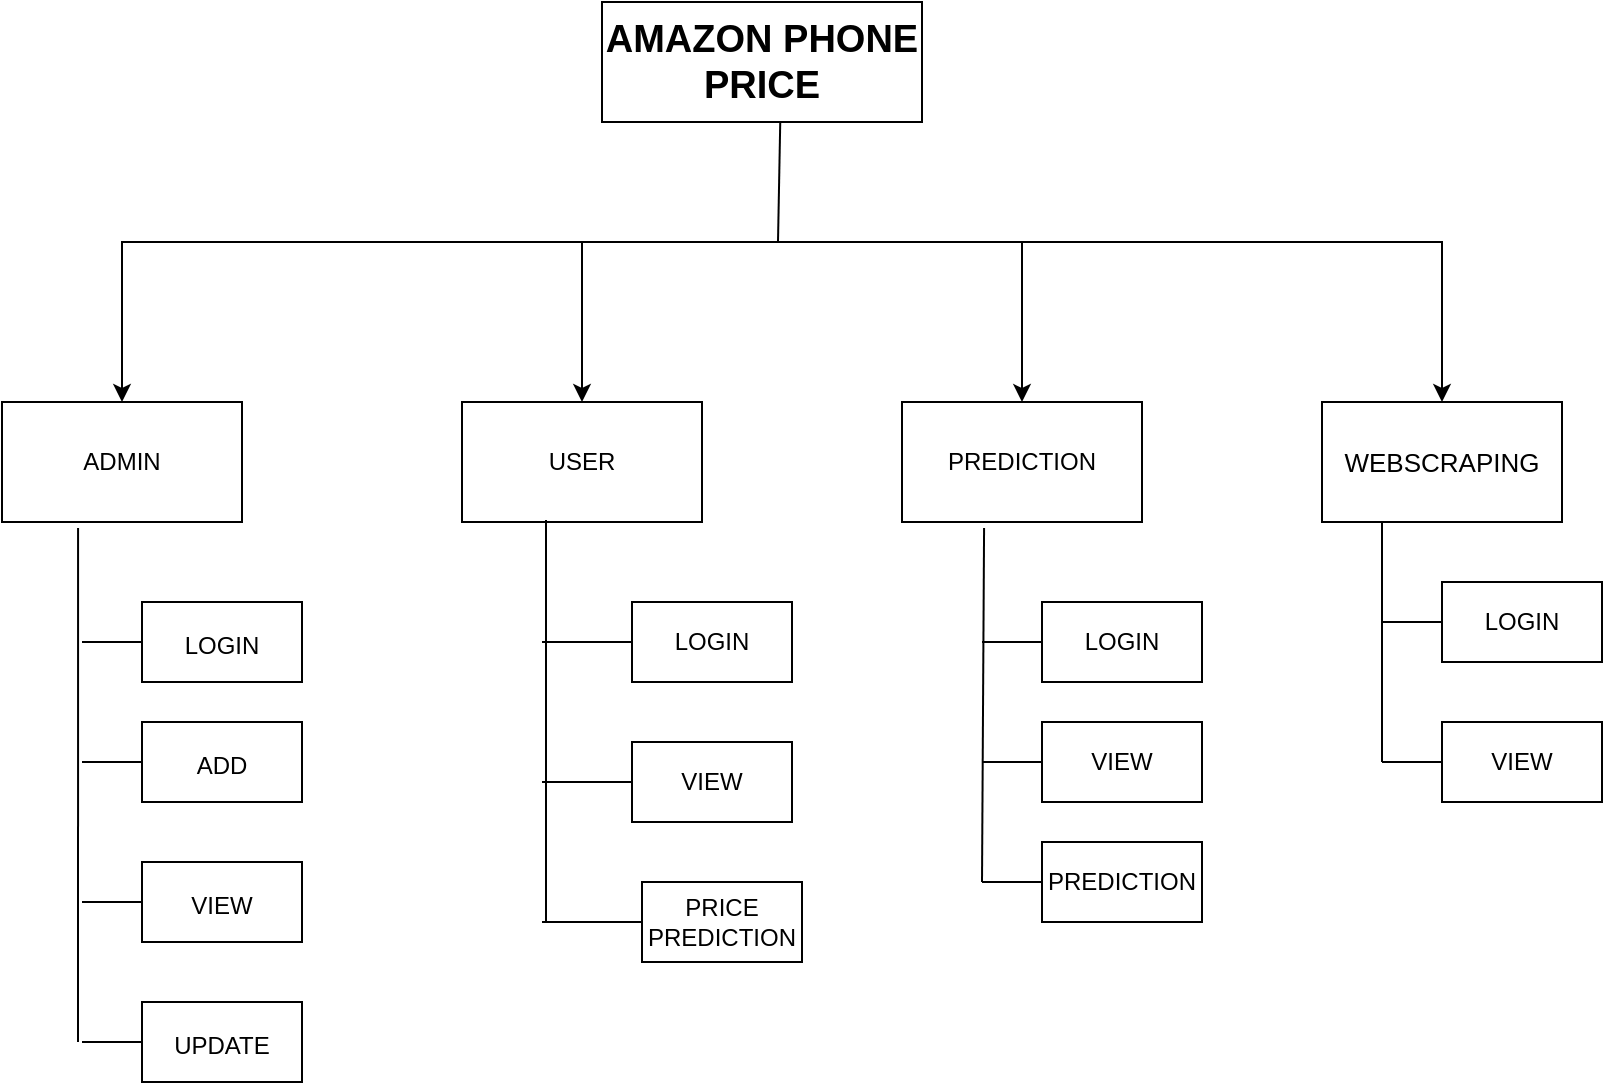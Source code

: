 <mxfile version="20.2.3" type="device"><diagram id="0E3eTkIIPjxxnIfPQdlF" name="Page-1"><mxGraphModel dx="868" dy="553" grid="1" gridSize="10" guides="1" tooltips="1" connect="1" arrows="1" fold="1" page="1" pageScale="1" pageWidth="850" pageHeight="1100" math="0" shadow="0"><root><mxCell id="0"/><mxCell id="1" parent="0"/><mxCell id="FFCBJYTEoeG31c-6jtbp-1" value="&lt;b style=&quot;font-size: 19px;&quot;&gt;AMAZON PHONE PRICE&lt;/b&gt;" style="rounded=0;whiteSpace=wrap;html=1;" vertex="1" parent="1"><mxGeometry x="330" y="40" width="160" height="60" as="geometry"/></mxCell><mxCell id="FFCBJYTEoeG31c-6jtbp-2" value="USER" style="rounded=0;whiteSpace=wrap;html=1;" vertex="1" parent="1"><mxGeometry x="260" y="240" width="120" height="60" as="geometry"/></mxCell><mxCell id="FFCBJYTEoeG31c-6jtbp-3" value="ADMIN" style="rounded=0;whiteSpace=wrap;html=1;" vertex="1" parent="1"><mxGeometry x="30" y="240" width="120" height="60" as="geometry"/></mxCell><mxCell id="FFCBJYTEoeG31c-6jtbp-4" value="PREDICTION" style="rounded=0;whiteSpace=wrap;html=1;" vertex="1" parent="1"><mxGeometry x="480" y="240" width="120" height="60" as="geometry"/></mxCell><mxCell id="FFCBJYTEoeG31c-6jtbp-5" value="&lt;font style=&quot;font-size: 13px;&quot;&gt;WEBSCRAPING&lt;/font&gt;" style="rounded=0;whiteSpace=wrap;html=1;" vertex="1" parent="1"><mxGeometry x="690" y="240" width="120" height="60" as="geometry"/></mxCell><mxCell id="FFCBJYTEoeG31c-6jtbp-6" value="" style="endArrow=classic;startArrow=classic;html=1;rounded=0;fontSize=16;exitX=0.5;exitY=0;exitDx=0;exitDy=0;entryX=0.5;entryY=0;entryDx=0;entryDy=0;" edge="1" parent="1" source="FFCBJYTEoeG31c-6jtbp-3" target="FFCBJYTEoeG31c-6jtbp-5"><mxGeometry width="50" height="50" relative="1" as="geometry"><mxPoint x="400" y="290" as="sourcePoint"/><mxPoint x="450" y="240" as="targetPoint"/><Array as="points"><mxPoint x="90" y="160"/><mxPoint x="750" y="160"/></Array></mxGeometry></mxCell><mxCell id="FFCBJYTEoeG31c-6jtbp-7" value="" style="endArrow=none;html=1;rounded=0;fontSize=16;entryX=0.557;entryY=1;entryDx=0;entryDy=0;entryPerimeter=0;" edge="1" parent="1" target="FFCBJYTEoeG31c-6jtbp-1"><mxGeometry width="50" height="50" relative="1" as="geometry"><mxPoint x="418" y="160" as="sourcePoint"/><mxPoint x="450" y="240" as="targetPoint"/></mxGeometry></mxCell><mxCell id="FFCBJYTEoeG31c-6jtbp-8" value="" style="endArrow=classic;html=1;rounded=0;fontSize=16;entryX=0.5;entryY=0;entryDx=0;entryDy=0;" edge="1" parent="1" target="FFCBJYTEoeG31c-6jtbp-4"><mxGeometry width="50" height="50" relative="1" as="geometry"><mxPoint x="540" y="160" as="sourcePoint"/><mxPoint x="450" y="240" as="targetPoint"/></mxGeometry></mxCell><mxCell id="FFCBJYTEoeG31c-6jtbp-9" value="" style="endArrow=classic;html=1;rounded=0;fontSize=16;entryX=0.5;entryY=0;entryDx=0;entryDy=0;" edge="1" parent="1" target="FFCBJYTEoeG31c-6jtbp-2"><mxGeometry width="50" height="50" relative="1" as="geometry"><mxPoint x="320" y="160" as="sourcePoint"/><mxPoint x="450" y="240" as="targetPoint"/></mxGeometry></mxCell><mxCell id="FFCBJYTEoeG31c-6jtbp-10" value="&lt;font style=&quot;font-size: 12px&quot;&gt;ADD&lt;/font&gt;" style="rounded=0;whiteSpace=wrap;html=1;fontSize=16;" vertex="1" parent="1"><mxGeometry x="100" y="400" width="80" height="40" as="geometry"/></mxCell><mxCell id="FFCBJYTEoeG31c-6jtbp-11" value="" style="endArrow=none;html=1;rounded=0;entryX=0.25;entryY=1;entryDx=0;entryDy=0;" edge="1" parent="1" target="FFCBJYTEoeG31c-6jtbp-5"><mxGeometry width="50" height="50" relative="1" as="geometry"><mxPoint x="720" y="420" as="sourcePoint"/><mxPoint x="760" y="310" as="targetPoint"/></mxGeometry></mxCell><mxCell id="FFCBJYTEoeG31c-6jtbp-12" value="LOGIN" style="rounded=0;whiteSpace=wrap;html=1;" vertex="1" parent="1"><mxGeometry x="750" y="330" width="80" height="40" as="geometry"/></mxCell><mxCell id="FFCBJYTEoeG31c-6jtbp-13" value="&lt;span style=&quot;font-size: 12px&quot;&gt;LOGIN&lt;/span&gt;" style="rounded=0;whiteSpace=wrap;html=1;fontSize=16;" vertex="1" parent="1"><mxGeometry x="100" y="340" width="80" height="40" as="geometry"/></mxCell><mxCell id="FFCBJYTEoeG31c-6jtbp-14" value="&lt;span style=&quot;font-size: 12px&quot;&gt;VIEW&lt;/span&gt;" style="rounded=0;whiteSpace=wrap;html=1;fontSize=16;" vertex="1" parent="1"><mxGeometry x="100" y="470" width="80" height="40" as="geometry"/></mxCell><mxCell id="FFCBJYTEoeG31c-6jtbp-15" value="&lt;font style=&quot;font-size: 12px&quot;&gt;UPDATE&lt;/font&gt;" style="rounded=0;whiteSpace=wrap;html=1;fontSize=16;" vertex="1" parent="1"><mxGeometry x="100" y="540" width="80" height="40" as="geometry"/></mxCell><mxCell id="FFCBJYTEoeG31c-6jtbp-16" value="" style="endArrow=none;html=1;entryX=0.317;entryY=1.05;entryDx=0;entryDy=0;entryPerimeter=0;" edge="1" parent="1" target="FFCBJYTEoeG31c-6jtbp-3"><mxGeometry width="50" height="50" relative="1" as="geometry"><mxPoint x="68" y="560" as="sourcePoint"/><mxPoint x="450" y="410" as="targetPoint"/></mxGeometry></mxCell><mxCell id="FFCBJYTEoeG31c-6jtbp-17" value="" style="endArrow=none;html=1;entryX=0;entryY=0.5;entryDx=0;entryDy=0;" edge="1" parent="1" target="FFCBJYTEoeG31c-6jtbp-15"><mxGeometry width="50" height="50" relative="1" as="geometry"><mxPoint x="70" y="560" as="sourcePoint"/><mxPoint x="450" y="430" as="targetPoint"/></mxGeometry></mxCell><mxCell id="FFCBJYTEoeG31c-6jtbp-18" value="" style="endArrow=none;html=1;entryX=0;entryY=0.5;entryDx=0;entryDy=0;" edge="1" parent="1" target="FFCBJYTEoeG31c-6jtbp-14"><mxGeometry width="50" height="50" relative="1" as="geometry"><mxPoint x="70" y="490" as="sourcePoint"/><mxPoint x="450" y="430" as="targetPoint"/></mxGeometry></mxCell><mxCell id="FFCBJYTEoeG31c-6jtbp-19" value="" style="endArrow=none;html=1;" edge="1" parent="1"><mxGeometry width="50" height="50" relative="1" as="geometry"><mxPoint x="70" y="360" as="sourcePoint"/><mxPoint x="100" y="360" as="targetPoint"/></mxGeometry></mxCell><mxCell id="FFCBJYTEoeG31c-6jtbp-20" value="" style="endArrow=none;html=1;entryX=0;entryY=0.5;entryDx=0;entryDy=0;" edge="1" parent="1" target="FFCBJYTEoeG31c-6jtbp-10"><mxGeometry width="50" height="50" relative="1" as="geometry"><mxPoint x="70" y="420" as="sourcePoint"/><mxPoint x="450" y="430" as="targetPoint"/></mxGeometry></mxCell><mxCell id="FFCBJYTEoeG31c-6jtbp-21" value="VIEW" style="rounded=0;whiteSpace=wrap;html=1;fontSize=12;" vertex="1" parent="1"><mxGeometry x="345" y="410" width="80" height="40" as="geometry"/></mxCell><mxCell id="FFCBJYTEoeG31c-6jtbp-22" value="PRICE PREDICTION" style="rounded=0;whiteSpace=wrap;html=1;fontSize=12;" vertex="1" parent="1"><mxGeometry x="350" y="480" width="80" height="40" as="geometry"/></mxCell><mxCell id="FFCBJYTEoeG31c-6jtbp-23" value="" style="endArrow=none;html=1;rounded=0;fontSize=12;" edge="1" parent="1" source="FFCBJYTEoeG31c-6jtbp-22"><mxGeometry width="50" height="50" relative="1" as="geometry"><mxPoint x="575" y="570" as="sourcePoint"/><mxPoint x="300" y="500" as="targetPoint"/></mxGeometry></mxCell><mxCell id="FFCBJYTEoeG31c-6jtbp-24" value="" style="endArrow=none;html=1;entryX=0.35;entryY=0.983;entryDx=0;entryDy=0;entryPerimeter=0;" edge="1" parent="1" target="FFCBJYTEoeG31c-6jtbp-2"><mxGeometry width="50" height="50" relative="1" as="geometry"><mxPoint x="302" y="500" as="sourcePoint"/><mxPoint x="450" y="460" as="targetPoint"/></mxGeometry></mxCell><mxCell id="FFCBJYTEoeG31c-6jtbp-25" value="" style="endArrow=none;html=1;entryX=0;entryY=0.5;entryDx=0;entryDy=0;" edge="1" parent="1" target="FFCBJYTEoeG31c-6jtbp-21"><mxGeometry width="50" height="50" relative="1" as="geometry"><mxPoint x="300" y="430" as="sourcePoint"/><mxPoint x="450" y="460" as="targetPoint"/></mxGeometry></mxCell><mxCell id="FFCBJYTEoeG31c-6jtbp-26" value="" style="endArrow=none;html=1;" edge="1" parent="1" target="FFCBJYTEoeG31c-6jtbp-27"><mxGeometry width="50" height="50" relative="1" as="geometry"><mxPoint x="300" y="360" as="sourcePoint"/><mxPoint x="350" y="360" as="targetPoint"/></mxGeometry></mxCell><mxCell id="FFCBJYTEoeG31c-6jtbp-27" value="LOGIN" style="rounded=0;whiteSpace=wrap;html=1;" vertex="1" parent="1"><mxGeometry x="345" y="340" width="80" height="40" as="geometry"/></mxCell><mxCell id="FFCBJYTEoeG31c-6jtbp-28" value="VIEW" style="rounded=0;whiteSpace=wrap;html=1;fontSize=12;" vertex="1" parent="1"><mxGeometry x="750" y="400" width="80" height="40" as="geometry"/></mxCell><mxCell id="FFCBJYTEoeG31c-6jtbp-29" value="PREDICTION" style="rounded=0;whiteSpace=wrap;html=1;fontSize=12;" vertex="1" parent="1"><mxGeometry x="550" y="460" width="80" height="40" as="geometry"/></mxCell><mxCell id="FFCBJYTEoeG31c-6jtbp-30" value="" style="endArrow=none;html=1;rounded=0;" edge="1" parent="1"><mxGeometry width="50" height="50" relative="1" as="geometry"><mxPoint x="520" y="480" as="sourcePoint"/><mxPoint x="550" y="480" as="targetPoint"/></mxGeometry></mxCell><mxCell id="FFCBJYTEoeG31c-6jtbp-31" value="" style="endArrow=none;html=1;entryX=0.342;entryY=1.05;entryDx=0;entryDy=0;entryPerimeter=0;" edge="1" parent="1" target="FFCBJYTEoeG31c-6jtbp-4"><mxGeometry width="50" height="50" relative="1" as="geometry"><mxPoint x="520" y="480" as="sourcePoint"/><mxPoint x="450" y="340" as="targetPoint"/></mxGeometry></mxCell><mxCell id="FFCBJYTEoeG31c-6jtbp-32" value="VIEW" style="rounded=0;whiteSpace=wrap;html=1;" vertex="1" parent="1"><mxGeometry x="550" y="400" width="80" height="40" as="geometry"/></mxCell><mxCell id="FFCBJYTEoeG31c-6jtbp-33" value="LOGIN" style="rounded=0;whiteSpace=wrap;html=1;" vertex="1" parent="1"><mxGeometry x="550" y="340" width="80" height="40" as="geometry"/></mxCell><mxCell id="FFCBJYTEoeG31c-6jtbp-34" value="" style="endArrow=none;html=1;entryX=0;entryY=0.5;entryDx=0;entryDy=0;" edge="1" parent="1" target="FFCBJYTEoeG31c-6jtbp-32"><mxGeometry width="50" height="50" relative="1" as="geometry"><mxPoint x="520" y="420" as="sourcePoint"/><mxPoint x="450" y="340" as="targetPoint"/></mxGeometry></mxCell><mxCell id="FFCBJYTEoeG31c-6jtbp-35" value="" style="endArrow=none;html=1;entryX=0;entryY=0.5;entryDx=0;entryDy=0;" edge="1" parent="1" target="FFCBJYTEoeG31c-6jtbp-33"><mxGeometry width="50" height="50" relative="1" as="geometry"><mxPoint x="520" y="360" as="sourcePoint"/><mxPoint x="450" y="340" as="targetPoint"/></mxGeometry></mxCell><mxCell id="FFCBJYTEoeG31c-6jtbp-36" value="" style="endArrow=none;html=1;entryX=0;entryY=0.5;entryDx=0;entryDy=0;" edge="1" parent="1" target="FFCBJYTEoeG31c-6jtbp-28"><mxGeometry width="50" height="50" relative="1" as="geometry"><mxPoint x="720" y="420" as="sourcePoint"/><mxPoint x="450" y="340" as="targetPoint"/></mxGeometry></mxCell><mxCell id="FFCBJYTEoeG31c-6jtbp-37" value="" style="endArrow=none;html=1;entryX=0;entryY=0.5;entryDx=0;entryDy=0;" edge="1" parent="1" target="FFCBJYTEoeG31c-6jtbp-12"><mxGeometry width="50" height="50" relative="1" as="geometry"><mxPoint x="720" y="350" as="sourcePoint"/><mxPoint x="450" y="340" as="targetPoint"/></mxGeometry></mxCell></root></mxGraphModel></diagram></mxfile>